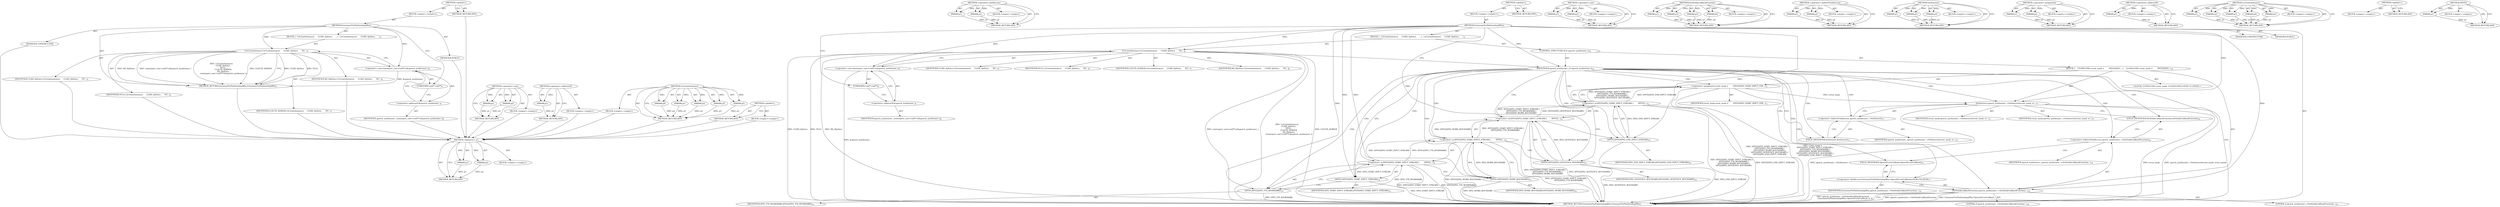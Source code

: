 digraph "SPFEI" {
vulnerable_6 [label=<(METHOD,&lt;global&gt;)<SUB>1</SUB>>];
vulnerable_7 [label=<(BLOCK,&lt;empty&gt;,&lt;empty&gt;)<SUB>1</SUB>>];
vulnerable_8 [label=<(METHOD,ExtensionTtsPlatformImplWin)<SUB>1</SUB>>];
vulnerable_9 [label=<(BLOCK,{
  CoCreateInstance(
      CLSID_SpVoice,
    ...,{
  CoCreateInstance(
      CLSID_SpVoice,
    ...)<SUB>3</SUB>>];
vulnerable_10 [label=<(CoCreateInstance,CoCreateInstance(
      CLSID_SpVoice,
      NU...)<SUB>4</SUB>>];
vulnerable_11 [label=<(IDENTIFIER,CLSID_SpVoice,CoCreateInstance(
      CLSID_SpVoice,
      NU...)<SUB>5</SUB>>];
vulnerable_12 [label=<(IDENTIFIER,NULL,CoCreateInstance(
      CLSID_SpVoice,
      NU...)<SUB>6</SUB>>];
vulnerable_13 [label=<(IDENTIFIER,CLSCTX_SERVER,CoCreateInstance(
      CLSID_SpVoice,
      NU...)<SUB>7</SUB>>];
vulnerable_14 [label=<(IDENTIFIER,IID_ISpVoice,CoCreateInstance(
      CLSID_SpVoice,
      NU...)<SUB>8</SUB>>];
vulnerable_15 [label=<(&lt;operator&gt;.cast,reinterpret_cast&lt;void**&gt;(&amp;speech_synthesizer_))<SUB>9</SUB>>];
vulnerable_16 [label=<(UNKNOWN,void**,void**)<SUB>9</SUB>>];
vulnerable_17 [label=<(&lt;operator&gt;.addressOf,&amp;speech_synthesizer_)<SUB>9</SUB>>];
vulnerable_18 [label=<(IDENTIFIER,speech_synthesizer_,reinterpret_cast&lt;void**&gt;(&amp;speech_synthesizer_))<SUB>9</SUB>>];
vulnerable_19 [label=<(MODIFIER,CONSTRUCTOR)>];
vulnerable_20 [label=<(MODIFIER,PUBLIC)>];
vulnerable_21 [label=<(METHOD_RETURN,ExtensionTtsPlatformImplWin.ExtensionTtsPlatformImplWin)<SUB>1</SUB>>];
vulnerable_23 [label=<(METHOD_RETURN,ANY)<SUB>1</SUB>>];
vulnerable_46 [label=<(METHOD,&lt;operator&gt;.cast)>];
vulnerable_47 [label=<(PARAM,p1)>];
vulnerable_48 [label=<(PARAM,p2)>];
vulnerable_49 [label=<(BLOCK,&lt;empty&gt;,&lt;empty&gt;)>];
vulnerable_50 [label=<(METHOD_RETURN,ANY)>];
vulnerable_51 [label=<(METHOD,&lt;operator&gt;.addressOf)>];
vulnerable_52 [label=<(PARAM,p1)>];
vulnerable_53 [label=<(BLOCK,&lt;empty&gt;,&lt;empty&gt;)>];
vulnerable_54 [label=<(METHOD_RETURN,ANY)>];
vulnerable_38 [label=<(METHOD,CoCreateInstance)>];
vulnerable_39 [label=<(PARAM,p1)>];
vulnerable_40 [label=<(PARAM,p2)>];
vulnerable_41 [label=<(PARAM,p3)>];
vulnerable_42 [label=<(PARAM,p4)>];
vulnerable_43 [label=<(PARAM,p5)>];
vulnerable_44 [label=<(BLOCK,&lt;empty&gt;,&lt;empty&gt;)>];
vulnerable_45 [label=<(METHOD_RETURN,ANY)>];
vulnerable_32 [label=<(METHOD,&lt;global&gt;)<SUB>1</SUB>>];
vulnerable_33 [label=<(BLOCK,&lt;empty&gt;,&lt;empty&gt;)>];
vulnerable_34 [label=<(METHOD_RETURN,ANY)>];
fixed_99 [label=<(METHOD,&lt;operator&gt;.or)>];
fixed_100 [label=<(PARAM,p1)>];
fixed_101 [label=<(PARAM,p2)>];
fixed_102 [label=<(BLOCK,&lt;empty&gt;,&lt;empty&gt;)>];
fixed_103 [label=<(METHOD_RETURN,ANY)>];
fixed_126 [label=<(METHOD,&lt;operator&gt;.fieldAccess)>];
fixed_127 [label=<(PARAM,p1)>];
fixed_128 [label=<(PARAM,p2)>];
fixed_129 [label=<(BLOCK,&lt;empty&gt;,&lt;empty&gt;)>];
fixed_130 [label=<(METHOD_RETURN,ANY)>];
fixed_6 [label=<(METHOD,&lt;global&gt;)<SUB>1</SUB>>];
fixed_7 [label=<(BLOCK,&lt;empty&gt;,&lt;empty&gt;)<SUB>1</SUB>>];
fixed_8 [label=<(METHOD,ExtensionTtsPlatformImplWin)<SUB>1</SUB>>];
fixed_9 [label=<(BLOCK,{
  CoCreateInstance(
      CLSID_SpVoice,
    ...,{
  CoCreateInstance(
      CLSID_SpVoice,
    ...)<SUB>3</SUB>>];
fixed_10 [label=<(CoCreateInstance,CoCreateInstance(
      CLSID_SpVoice,
      NU...)<SUB>4</SUB>>];
fixed_11 [label=<(IDENTIFIER,CLSID_SpVoice,CoCreateInstance(
      CLSID_SpVoice,
      NU...)<SUB>5</SUB>>];
fixed_12 [label=<(IDENTIFIER,NULL,CoCreateInstance(
      CLSID_SpVoice,
      NU...)<SUB>6</SUB>>];
fixed_13 [label=<(IDENTIFIER,CLSCTX_SERVER,CoCreateInstance(
      CLSID_SpVoice,
      NU...)<SUB>7</SUB>>];
fixed_14 [label=<(IDENTIFIER,IID_ISpVoice,CoCreateInstance(
      CLSID_SpVoice,
      NU...)<SUB>8</SUB>>];
fixed_15 [label=<(&lt;operator&gt;.cast,reinterpret_cast&lt;void**&gt;(&amp;speech_synthesizer_))<SUB>9</SUB>>];
fixed_16 [label=<(UNKNOWN,void**,void**)<SUB>9</SUB>>];
fixed_17 [label=<(&lt;operator&gt;.addressOf,&amp;speech_synthesizer_)<SUB>9</SUB>>];
fixed_18 [label=<(IDENTIFIER,speech_synthesizer_,reinterpret_cast&lt;void**&gt;(&amp;speech_synthesizer_))<SUB>9</SUB>>];
fixed_19 [label=<(CONTROL_STRUCTURE,IF,if (speech_synthesizer_))<SUB>10</SUB>>];
fixed_20 [label=<(IDENTIFIER,speech_synthesizer_,if (speech_synthesizer_))<SUB>10</SUB>>];
fixed_21 [label=<(BLOCK,{
    ULONGLONG event_mask =
        SPFEI(SPEI...,{
    ULONGLONG event_mask =
        SPFEI(SPEI...)<SUB>10</SUB>>];
fixed_22 [label="<(LOCAL,ULONGLONG event_mask: ULONGLONG)<SUB>11</SUB>>"];
fixed_23 [label=<(&lt;operator&gt;.assignment,event_mask =
        SPFEI(SPEI_START_INPUT_STR...)<SUB>11</SUB>>];
fixed_24 [label=<(IDENTIFIER,event_mask,event_mask =
        SPFEI(SPEI_START_INPUT_STR...)<SUB>11</SUB>>];
fixed_25 [label=<(&lt;operator&gt;.or,SPFEI(SPEI_START_INPUT_STREAM) |
        SPFEI(...)<SUB>12</SUB>>];
fixed_26 [label=<(&lt;operator&gt;.or,SPFEI(SPEI_START_INPUT_STREAM) |
        SPFEI(...)<SUB>12</SUB>>];
fixed_27 [label=<(&lt;operator&gt;.or,SPFEI(SPEI_START_INPUT_STREAM) |
        SPFEI(...)<SUB>12</SUB>>];
fixed_28 [label=<(&lt;operator&gt;.or,SPFEI(SPEI_START_INPUT_STREAM) |
        SPFEI(...)<SUB>12</SUB>>];
fixed_29 [label=<(SPFEI,SPFEI(SPEI_START_INPUT_STREAM))<SUB>12</SUB>>];
fixed_30 [label=<(IDENTIFIER,SPEI_START_INPUT_STREAM,SPFEI(SPEI_START_INPUT_STREAM))<SUB>12</SUB>>];
fixed_31 [label=<(SPFEI,SPFEI(SPEI_TTS_BOOKMARK))<SUB>13</SUB>>];
fixed_32 [label=<(IDENTIFIER,SPEI_TTS_BOOKMARK,SPFEI(SPEI_TTS_BOOKMARK))<SUB>13</SUB>>];
fixed_33 [label=<(SPFEI,SPFEI(SPEI_WORD_BOUNDARY))<SUB>14</SUB>>];
fixed_34 [label=<(IDENTIFIER,SPEI_WORD_BOUNDARY,SPFEI(SPEI_WORD_BOUNDARY))<SUB>14</SUB>>];
fixed_35 [label=<(SPFEI,SPFEI(SPEI_SENTENCE_BOUNDARY))<SUB>15</SUB>>];
fixed_36 [label=<(IDENTIFIER,SPEI_SENTENCE_BOUNDARY,SPFEI(SPEI_SENTENCE_BOUNDARY))<SUB>15</SUB>>];
fixed_37 [label=<(SPFEI,SPFEI(SPEI_END_INPUT_STREAM))<SUB>16</SUB>>];
fixed_38 [label=<(IDENTIFIER,SPEI_END_INPUT_STREAM,SPFEI(SPEI_END_INPUT_STREAM))<SUB>16</SUB>>];
fixed_39 [label=<(SetInterest,speech_synthesizer_-&gt;SetInterest(event_mask, ev...)<SUB>17</SUB>>];
fixed_40 [label=<(&lt;operator&gt;.indirectFieldAccess,speech_synthesizer_-&gt;SetInterest)<SUB>17</SUB>>];
fixed_41 [label=<(IDENTIFIER,speech_synthesizer_,speech_synthesizer_-&gt;SetInterest(event_mask, ev...)<SUB>17</SUB>>];
fixed_42 [label=<(FIELD_IDENTIFIER,SetInterest,SetInterest)<SUB>17</SUB>>];
fixed_43 [label=<(IDENTIFIER,event_mask,speech_synthesizer_-&gt;SetInterest(event_mask, ev...)<SUB>17</SUB>>];
fixed_44 [label=<(IDENTIFIER,event_mask,speech_synthesizer_-&gt;SetInterest(event_mask, ev...)<SUB>17</SUB>>];
fixed_45 [label=<(SetNotifyCallbackFunction,speech_synthesizer_-&gt;SetNotifyCallbackFunction(...)<SUB>18</SUB>>];
fixed_46 [label=<(&lt;operator&gt;.indirectFieldAccess,speech_synthesizer_-&gt;SetNotifyCallbackFunction)<SUB>18</SUB>>];
fixed_47 [label=<(IDENTIFIER,speech_synthesizer_,speech_synthesizer_-&gt;SetNotifyCallbackFunction(...)<SUB>18</SUB>>];
fixed_48 [label=<(FIELD_IDENTIFIER,SetNotifyCallbackFunction,SetNotifyCallbackFunction)<SUB>18</SUB>>];
fixed_49 [label="<(&lt;operator&gt;.fieldAccess,ExtensionTtsPlatformImplWin::SpeechEventCallback)<SUB>19</SUB>>"];
fixed_50 [label=<(IDENTIFIER,ExtensionTtsPlatformImplWin,speech_synthesizer_-&gt;SetNotifyCallbackFunction(...)<SUB>19</SUB>>];
fixed_51 [label=<(FIELD_IDENTIFIER,SpeechEventCallback,SpeechEventCallback)<SUB>19</SUB>>];
fixed_52 [label=<(LITERAL,0,speech_synthesizer_-&gt;SetNotifyCallbackFunction(...)<SUB>19</SUB>>];
fixed_53 [label=<(LITERAL,0,speech_synthesizer_-&gt;SetNotifyCallbackFunction(...)<SUB>19</SUB>>];
fixed_54 [label=<(MODIFIER,CONSTRUCTOR)>];
fixed_55 [label=<(MODIFIER,PUBLIC)>];
fixed_56 [label=<(METHOD_RETURN,ExtensionTtsPlatformImplWin.ExtensionTtsPlatformImplWin)<SUB>1</SUB>>];
fixed_58 [label=<(METHOD_RETURN,ANY)<SUB>1</SUB>>];
fixed_85 [label=<(METHOD,&lt;operator&gt;.cast)>];
fixed_86 [label=<(PARAM,p1)>];
fixed_87 [label=<(PARAM,p2)>];
fixed_88 [label=<(BLOCK,&lt;empty&gt;,&lt;empty&gt;)>];
fixed_89 [label=<(METHOD_RETURN,ANY)>];
fixed_119 [label=<(METHOD,SetNotifyCallbackFunction)>];
fixed_120 [label=<(PARAM,p1)>];
fixed_121 [label=<(PARAM,p2)>];
fixed_122 [label=<(PARAM,p3)>];
fixed_123 [label=<(PARAM,p4)>];
fixed_124 [label=<(BLOCK,&lt;empty&gt;,&lt;empty&gt;)>];
fixed_125 [label=<(METHOD_RETURN,ANY)>];
fixed_114 [label=<(METHOD,&lt;operator&gt;.indirectFieldAccess)>];
fixed_115 [label=<(PARAM,p1)>];
fixed_116 [label=<(PARAM,p2)>];
fixed_117 [label=<(BLOCK,&lt;empty&gt;,&lt;empty&gt;)>];
fixed_118 [label=<(METHOD_RETURN,ANY)>];
fixed_108 [label=<(METHOD,SetInterest)>];
fixed_109 [label=<(PARAM,p1)>];
fixed_110 [label=<(PARAM,p2)>];
fixed_111 [label=<(PARAM,p3)>];
fixed_112 [label=<(BLOCK,&lt;empty&gt;,&lt;empty&gt;)>];
fixed_113 [label=<(METHOD_RETURN,ANY)>];
fixed_94 [label=<(METHOD,&lt;operator&gt;.assignment)>];
fixed_95 [label=<(PARAM,p1)>];
fixed_96 [label=<(PARAM,p2)>];
fixed_97 [label=<(BLOCK,&lt;empty&gt;,&lt;empty&gt;)>];
fixed_98 [label=<(METHOD_RETURN,ANY)>];
fixed_90 [label=<(METHOD,&lt;operator&gt;.addressOf)>];
fixed_91 [label=<(PARAM,p1)>];
fixed_92 [label=<(BLOCK,&lt;empty&gt;,&lt;empty&gt;)>];
fixed_93 [label=<(METHOD_RETURN,ANY)>];
fixed_77 [label=<(METHOD,CoCreateInstance)>];
fixed_78 [label=<(PARAM,p1)>];
fixed_79 [label=<(PARAM,p2)>];
fixed_80 [label=<(PARAM,p3)>];
fixed_81 [label=<(PARAM,p4)>];
fixed_82 [label=<(PARAM,p5)>];
fixed_83 [label=<(BLOCK,&lt;empty&gt;,&lt;empty&gt;)>];
fixed_84 [label=<(METHOD_RETURN,ANY)>];
fixed_71 [label=<(METHOD,&lt;global&gt;)<SUB>1</SUB>>];
fixed_72 [label=<(BLOCK,&lt;empty&gt;,&lt;empty&gt;)>];
fixed_73 [label=<(METHOD_RETURN,ANY)>];
fixed_104 [label=<(METHOD,SPFEI)>];
fixed_105 [label=<(PARAM,p1)>];
fixed_106 [label=<(BLOCK,&lt;empty&gt;,&lt;empty&gt;)>];
fixed_107 [label=<(METHOD_RETURN,ANY)>];
vulnerable_6 -> vulnerable_7  [key=0, label="AST: "];
vulnerable_6 -> vulnerable_23  [key=0, label="AST: "];
vulnerable_6 -> vulnerable_23  [key=1, label="CFG: "];
vulnerable_7 -> vulnerable_8  [key=0, label="AST: "];
vulnerable_8 -> vulnerable_9  [key=0, label="AST: "];
vulnerable_8 -> vulnerable_19  [key=0, label="AST: "];
vulnerable_8 -> vulnerable_20  [key=0, label="AST: "];
vulnerable_8 -> vulnerable_21  [key=0, label="AST: "];
vulnerable_8 -> vulnerable_16  [key=0, label="CFG: "];
vulnerable_8 -> vulnerable_10  [key=0, label="DDG: "];
vulnerable_8 -> vulnerable_15  [key=0, label="DDG: "];
vulnerable_9 -> vulnerable_10  [key=0, label="AST: "];
vulnerable_10 -> vulnerable_11  [key=0, label="AST: "];
vulnerable_10 -> vulnerable_12  [key=0, label="AST: "];
vulnerable_10 -> vulnerable_13  [key=0, label="AST: "];
vulnerable_10 -> vulnerable_14  [key=0, label="AST: "];
vulnerable_10 -> vulnerable_15  [key=0, label="AST: "];
vulnerable_10 -> vulnerable_21  [key=0, label="CFG: "];
vulnerable_10 -> vulnerable_21  [key=1, label="DDG: CLSID_SpVoice"];
vulnerable_10 -> vulnerable_21  [key=2, label="DDG: NULL"];
vulnerable_10 -> vulnerable_21  [key=3, label="DDG: IID_ISpVoice"];
vulnerable_10 -> vulnerable_21  [key=4, label="DDG: reinterpret_cast&lt;void**&gt;(&amp;speech_synthesizer_)"];
vulnerable_10 -> vulnerable_21  [key=5, label="DDG: CoCreateInstance(
      CLSID_SpVoice,
      NULL,
       CLSCTX_SERVER,
       IID_ISpVoice,
       reinterpret_cast&lt;void**&gt;(&amp;speech_synthesizer_))"];
vulnerable_10 -> vulnerable_21  [key=6, label="DDG: CLSCTX_SERVER"];
vulnerable_11 -> fixed_99  [key=0];
vulnerable_12 -> fixed_99  [key=0];
vulnerable_13 -> fixed_99  [key=0];
vulnerable_14 -> fixed_99  [key=0];
vulnerable_15 -> vulnerable_16  [key=0, label="AST: "];
vulnerable_15 -> vulnerable_17  [key=0, label="AST: "];
vulnerable_15 -> vulnerable_10  [key=0, label="CFG: "];
vulnerable_15 -> vulnerable_21  [key=0, label="DDG: &amp;speech_synthesizer_"];
vulnerable_16 -> vulnerable_17  [key=0, label="CFG: "];
vulnerable_17 -> vulnerable_18  [key=0, label="AST: "];
vulnerable_17 -> vulnerable_15  [key=0, label="CFG: "];
vulnerable_18 -> fixed_99  [key=0];
vulnerable_19 -> fixed_99  [key=0];
vulnerable_20 -> fixed_99  [key=0];
vulnerable_21 -> fixed_99  [key=0];
vulnerable_23 -> fixed_99  [key=0];
vulnerable_46 -> vulnerable_47  [key=0, label="AST: "];
vulnerable_46 -> vulnerable_47  [key=1, label="DDG: "];
vulnerable_46 -> vulnerable_49  [key=0, label="AST: "];
vulnerable_46 -> vulnerable_48  [key=0, label="AST: "];
vulnerable_46 -> vulnerable_48  [key=1, label="DDG: "];
vulnerable_46 -> vulnerable_50  [key=0, label="AST: "];
vulnerable_46 -> vulnerable_50  [key=1, label="CFG: "];
vulnerable_47 -> vulnerable_50  [key=0, label="DDG: p1"];
vulnerable_48 -> vulnerable_50  [key=0, label="DDG: p2"];
vulnerable_49 -> fixed_99  [key=0];
vulnerable_50 -> fixed_99  [key=0];
vulnerable_51 -> vulnerable_52  [key=0, label="AST: "];
vulnerable_51 -> vulnerable_52  [key=1, label="DDG: "];
vulnerable_51 -> vulnerable_53  [key=0, label="AST: "];
vulnerable_51 -> vulnerable_54  [key=0, label="AST: "];
vulnerable_51 -> vulnerable_54  [key=1, label="CFG: "];
vulnerable_52 -> vulnerable_54  [key=0, label="DDG: p1"];
vulnerable_53 -> fixed_99  [key=0];
vulnerable_54 -> fixed_99  [key=0];
vulnerable_38 -> vulnerable_39  [key=0, label="AST: "];
vulnerable_38 -> vulnerable_39  [key=1, label="DDG: "];
vulnerable_38 -> vulnerable_44  [key=0, label="AST: "];
vulnerable_38 -> vulnerable_40  [key=0, label="AST: "];
vulnerable_38 -> vulnerable_40  [key=1, label="DDG: "];
vulnerable_38 -> vulnerable_45  [key=0, label="AST: "];
vulnerable_38 -> vulnerable_45  [key=1, label="CFG: "];
vulnerable_38 -> vulnerable_41  [key=0, label="AST: "];
vulnerable_38 -> vulnerable_41  [key=1, label="DDG: "];
vulnerable_38 -> vulnerable_42  [key=0, label="AST: "];
vulnerable_38 -> vulnerable_42  [key=1, label="DDG: "];
vulnerable_38 -> vulnerable_43  [key=0, label="AST: "];
vulnerable_38 -> vulnerable_43  [key=1, label="DDG: "];
vulnerable_39 -> vulnerable_45  [key=0, label="DDG: p1"];
vulnerable_40 -> vulnerable_45  [key=0, label="DDG: p2"];
vulnerable_41 -> vulnerable_45  [key=0, label="DDG: p3"];
vulnerable_42 -> vulnerable_45  [key=0, label="DDG: p4"];
vulnerable_43 -> vulnerable_45  [key=0, label="DDG: p5"];
vulnerable_44 -> fixed_99  [key=0];
vulnerable_45 -> fixed_99  [key=0];
vulnerable_32 -> vulnerable_33  [key=0, label="AST: "];
vulnerable_32 -> vulnerable_34  [key=0, label="AST: "];
vulnerable_32 -> vulnerable_34  [key=1, label="CFG: "];
vulnerable_33 -> fixed_99  [key=0];
vulnerable_34 -> fixed_99  [key=0];
fixed_99 -> fixed_100  [key=0, label="AST: "];
fixed_99 -> fixed_100  [key=1, label="DDG: "];
fixed_99 -> fixed_102  [key=0, label="AST: "];
fixed_99 -> fixed_101  [key=0, label="AST: "];
fixed_99 -> fixed_101  [key=1, label="DDG: "];
fixed_99 -> fixed_103  [key=0, label="AST: "];
fixed_99 -> fixed_103  [key=1, label="CFG: "];
fixed_100 -> fixed_103  [key=0, label="DDG: p1"];
fixed_101 -> fixed_103  [key=0, label="DDG: p2"];
fixed_126 -> fixed_127  [key=0, label="AST: "];
fixed_126 -> fixed_127  [key=1, label="DDG: "];
fixed_126 -> fixed_129  [key=0, label="AST: "];
fixed_126 -> fixed_128  [key=0, label="AST: "];
fixed_126 -> fixed_128  [key=1, label="DDG: "];
fixed_126 -> fixed_130  [key=0, label="AST: "];
fixed_126 -> fixed_130  [key=1, label="CFG: "];
fixed_127 -> fixed_130  [key=0, label="DDG: p1"];
fixed_128 -> fixed_130  [key=0, label="DDG: p2"];
fixed_6 -> fixed_7  [key=0, label="AST: "];
fixed_6 -> fixed_58  [key=0, label="AST: "];
fixed_6 -> fixed_58  [key=1, label="CFG: "];
fixed_7 -> fixed_8  [key=0, label="AST: "];
fixed_8 -> fixed_9  [key=0, label="AST: "];
fixed_8 -> fixed_54  [key=0, label="AST: "];
fixed_8 -> fixed_55  [key=0, label="AST: "];
fixed_8 -> fixed_56  [key=0, label="AST: "];
fixed_8 -> fixed_16  [key=0, label="CFG: "];
fixed_8 -> fixed_10  [key=0, label="DDG: "];
fixed_8 -> fixed_20  [key=0, label="DDG: "];
fixed_8 -> fixed_15  [key=0, label="DDG: "];
fixed_8 -> fixed_39  [key=0, label="DDG: "];
fixed_8 -> fixed_45  [key=0, label="DDG: "];
fixed_8 -> fixed_37  [key=0, label="DDG: "];
fixed_8 -> fixed_35  [key=0, label="DDG: "];
fixed_8 -> fixed_33  [key=0, label="DDG: "];
fixed_8 -> fixed_29  [key=0, label="DDG: "];
fixed_8 -> fixed_31  [key=0, label="DDG: "];
fixed_9 -> fixed_10  [key=0, label="AST: "];
fixed_9 -> fixed_19  [key=0, label="AST: "];
fixed_10 -> fixed_11  [key=0, label="AST: "];
fixed_10 -> fixed_12  [key=0, label="AST: "];
fixed_10 -> fixed_13  [key=0, label="AST: "];
fixed_10 -> fixed_14  [key=0, label="AST: "];
fixed_10 -> fixed_15  [key=0, label="AST: "];
fixed_10 -> fixed_20  [key=0, label="CFG: "];
fixed_10 -> fixed_56  [key=0, label="DDG: CLSID_SpVoice"];
fixed_10 -> fixed_56  [key=1, label="DDG: NULL"];
fixed_10 -> fixed_56  [key=2, label="DDG: IID_ISpVoice"];
fixed_10 -> fixed_56  [key=3, label="DDG: reinterpret_cast&lt;void**&gt;(&amp;speech_synthesizer_)"];
fixed_10 -> fixed_56  [key=4, label="DDG: CoCreateInstance(
      CLSID_SpVoice,
      NULL,
       CLSCTX_SERVER,
       IID_ISpVoice,
       reinterpret_cast&lt;void**&gt;(&amp;speech_synthesizer_))"];
fixed_10 -> fixed_56  [key=5, label="DDG: CLSCTX_SERVER"];
fixed_15 -> fixed_16  [key=0, label="AST: "];
fixed_15 -> fixed_17  [key=0, label="AST: "];
fixed_15 -> fixed_10  [key=0, label="CFG: "];
fixed_15 -> fixed_56  [key=0, label="DDG: &amp;speech_synthesizer_"];
fixed_16 -> fixed_17  [key=0, label="CFG: "];
fixed_17 -> fixed_18  [key=0, label="AST: "];
fixed_17 -> fixed_15  [key=0, label="CFG: "];
fixed_19 -> fixed_20  [key=0, label="AST: "];
fixed_19 -> fixed_21  [key=0, label="AST: "];
fixed_20 -> fixed_56  [key=0, label="CFG: "];
fixed_20 -> fixed_29  [key=0, label="CFG: "];
fixed_20 -> fixed_29  [key=1, label="CDG: "];
fixed_20 -> fixed_48  [key=0, label="CDG: "];
fixed_20 -> fixed_49  [key=0, label="CDG: "];
fixed_20 -> fixed_33  [key=0, label="CDG: "];
fixed_20 -> fixed_26  [key=0, label="CDG: "];
fixed_20 -> fixed_42  [key=0, label="CDG: "];
fixed_20 -> fixed_23  [key=0, label="CDG: "];
fixed_20 -> fixed_51  [key=0, label="CDG: "];
fixed_20 -> fixed_28  [key=0, label="CDG: "];
fixed_20 -> fixed_37  [key=0, label="CDG: "];
fixed_20 -> fixed_46  [key=0, label="CDG: "];
fixed_20 -> fixed_25  [key=0, label="CDG: "];
fixed_20 -> fixed_45  [key=0, label="CDG: "];
fixed_20 -> fixed_27  [key=0, label="CDG: "];
fixed_20 -> fixed_40  [key=0, label="CDG: "];
fixed_20 -> fixed_35  [key=0, label="CDG: "];
fixed_20 -> fixed_39  [key=0, label="CDG: "];
fixed_20 -> fixed_31  [key=0, label="CDG: "];
fixed_21 -> fixed_22  [key=0, label="AST: "];
fixed_21 -> fixed_23  [key=0, label="AST: "];
fixed_21 -> fixed_39  [key=0, label="AST: "];
fixed_21 -> fixed_45  [key=0, label="AST: "];
fixed_23 -> fixed_24  [key=0, label="AST: "];
fixed_23 -> fixed_25  [key=0, label="AST: "];
fixed_23 -> fixed_42  [key=0, label="CFG: "];
fixed_23 -> fixed_56  [key=0, label="DDG: SPFEI(SPEI_START_INPUT_STREAM) |
        SPFEI(SPEI_TTS_BOOKMARK) |
        SPFEI(SPEI_WORD_BOUNDARY) |
        SPFEI(SPEI_SENTENCE_BOUNDARY) |
        SPFEI(SPEI_END_INPUT_STREAM)"];
fixed_23 -> fixed_56  [key=1, label="DDG: event_mask =
        SPFEI(SPEI_START_INPUT_STREAM) |
        SPFEI(SPEI_TTS_BOOKMARK) |
        SPFEI(SPEI_WORD_BOUNDARY) |
        SPFEI(SPEI_SENTENCE_BOUNDARY) |
        SPFEI(SPEI_END_INPUT_STREAM)"];
fixed_23 -> fixed_39  [key=0, label="DDG: event_mask"];
fixed_25 -> fixed_26  [key=0, label="AST: "];
fixed_25 -> fixed_37  [key=0, label="AST: "];
fixed_25 -> fixed_23  [key=0, label="CFG: "];
fixed_25 -> fixed_23  [key=1, label="DDG: SPFEI(SPEI_START_INPUT_STREAM) |
        SPFEI(SPEI_TTS_BOOKMARK) |
        SPFEI(SPEI_WORD_BOUNDARY) |
        SPFEI(SPEI_SENTENCE_BOUNDARY)"];
fixed_25 -> fixed_23  [key=2, label="DDG: SPFEI(SPEI_END_INPUT_STREAM)"];
fixed_25 -> fixed_56  [key=0, label="DDG: SPFEI(SPEI_START_INPUT_STREAM) |
        SPFEI(SPEI_TTS_BOOKMARK) |
        SPFEI(SPEI_WORD_BOUNDARY) |
        SPFEI(SPEI_SENTENCE_BOUNDARY)"];
fixed_25 -> fixed_56  [key=1, label="DDG: SPFEI(SPEI_END_INPUT_STREAM)"];
fixed_26 -> fixed_27  [key=0, label="AST: "];
fixed_26 -> fixed_35  [key=0, label="AST: "];
fixed_26 -> fixed_37  [key=0, label="CFG: "];
fixed_26 -> fixed_56  [key=0, label="DDG: SPFEI(SPEI_START_INPUT_STREAM) |
        SPFEI(SPEI_TTS_BOOKMARK) |
        SPFEI(SPEI_WORD_BOUNDARY)"];
fixed_26 -> fixed_56  [key=1, label="DDG: SPFEI(SPEI_SENTENCE_BOUNDARY)"];
fixed_26 -> fixed_25  [key=0, label="DDG: SPFEI(SPEI_START_INPUT_STREAM) |
        SPFEI(SPEI_TTS_BOOKMARK) |
        SPFEI(SPEI_WORD_BOUNDARY)"];
fixed_26 -> fixed_25  [key=1, label="DDG: SPFEI(SPEI_SENTENCE_BOUNDARY)"];
fixed_27 -> fixed_28  [key=0, label="AST: "];
fixed_27 -> fixed_33  [key=0, label="AST: "];
fixed_27 -> fixed_35  [key=0, label="CFG: "];
fixed_27 -> fixed_56  [key=0, label="DDG: SPFEI(SPEI_START_INPUT_STREAM) |
        SPFEI(SPEI_TTS_BOOKMARK)"];
fixed_27 -> fixed_56  [key=1, label="DDG: SPFEI(SPEI_WORD_BOUNDARY)"];
fixed_27 -> fixed_26  [key=0, label="DDG: SPFEI(SPEI_START_INPUT_STREAM) |
        SPFEI(SPEI_TTS_BOOKMARK)"];
fixed_27 -> fixed_26  [key=1, label="DDG: SPFEI(SPEI_WORD_BOUNDARY)"];
fixed_28 -> fixed_29  [key=0, label="AST: "];
fixed_28 -> fixed_31  [key=0, label="AST: "];
fixed_28 -> fixed_33  [key=0, label="CFG: "];
fixed_28 -> fixed_56  [key=0, label="DDG: SPFEI(SPEI_START_INPUT_STREAM)"];
fixed_28 -> fixed_56  [key=1, label="DDG: SPFEI(SPEI_TTS_BOOKMARK)"];
fixed_28 -> fixed_27  [key=0, label="DDG: SPFEI(SPEI_START_INPUT_STREAM)"];
fixed_28 -> fixed_27  [key=1, label="DDG: SPFEI(SPEI_TTS_BOOKMARK)"];
fixed_29 -> fixed_30  [key=0, label="AST: "];
fixed_29 -> fixed_31  [key=0, label="CFG: "];
fixed_29 -> fixed_56  [key=0, label="DDG: SPEI_START_INPUT_STREAM"];
fixed_29 -> fixed_28  [key=0, label="DDG: SPEI_START_INPUT_STREAM"];
fixed_31 -> fixed_32  [key=0, label="AST: "];
fixed_31 -> fixed_28  [key=0, label="CFG: "];
fixed_31 -> fixed_28  [key=1, label="DDG: SPEI_TTS_BOOKMARK"];
fixed_31 -> fixed_56  [key=0, label="DDG: SPEI_TTS_BOOKMARK"];
fixed_33 -> fixed_34  [key=0, label="AST: "];
fixed_33 -> fixed_27  [key=0, label="CFG: "];
fixed_33 -> fixed_27  [key=1, label="DDG: SPEI_WORD_BOUNDARY"];
fixed_33 -> fixed_56  [key=0, label="DDG: SPEI_WORD_BOUNDARY"];
fixed_35 -> fixed_36  [key=0, label="AST: "];
fixed_35 -> fixed_26  [key=0, label="CFG: "];
fixed_35 -> fixed_26  [key=1, label="DDG: SPEI_SENTENCE_BOUNDARY"];
fixed_35 -> fixed_56  [key=0, label="DDG: SPEI_SENTENCE_BOUNDARY"];
fixed_37 -> fixed_38  [key=0, label="AST: "];
fixed_37 -> fixed_25  [key=0, label="CFG: "];
fixed_37 -> fixed_25  [key=1, label="DDG: SPEI_END_INPUT_STREAM"];
fixed_37 -> fixed_56  [key=0, label="DDG: SPEI_END_INPUT_STREAM"];
fixed_39 -> fixed_40  [key=0, label="AST: "];
fixed_39 -> fixed_43  [key=0, label="AST: "];
fixed_39 -> fixed_44  [key=0, label="AST: "];
fixed_39 -> fixed_48  [key=0, label="CFG: "];
fixed_39 -> fixed_56  [key=0, label="DDG: speech_synthesizer_-&gt;SetInterest"];
fixed_39 -> fixed_56  [key=1, label="DDG: event_mask"];
fixed_39 -> fixed_56  [key=2, label="DDG: speech_synthesizer_-&gt;SetInterest(event_mask, event_mask)"];
fixed_40 -> fixed_41  [key=0, label="AST: "];
fixed_40 -> fixed_42  [key=0, label="AST: "];
fixed_40 -> fixed_39  [key=0, label="CFG: "];
fixed_42 -> fixed_40  [key=0, label="CFG: "];
fixed_45 -> fixed_46  [key=0, label="AST: "];
fixed_45 -> fixed_49  [key=0, label="AST: "];
fixed_45 -> fixed_52  [key=0, label="AST: "];
fixed_45 -> fixed_53  [key=0, label="AST: "];
fixed_45 -> fixed_56  [key=0, label="CFG: "];
fixed_45 -> fixed_56  [key=1, label="DDG: speech_synthesizer_-&gt;SetNotifyCallbackFunction"];
fixed_45 -> fixed_56  [key=2, label="DDG: ExtensionTtsPlatformImplWin::SpeechEventCallback"];
fixed_45 -> fixed_56  [key=3, label="DDG: speech_synthesizer_-&gt;SetNotifyCallbackFunction(
        ExtensionTtsPlatformImplWin::SpeechEventCallback, 0, 0)"];
fixed_46 -> fixed_47  [key=0, label="AST: "];
fixed_46 -> fixed_48  [key=0, label="AST: "];
fixed_46 -> fixed_51  [key=0, label="CFG: "];
fixed_48 -> fixed_46  [key=0, label="CFG: "];
fixed_49 -> fixed_50  [key=0, label="AST: "];
fixed_49 -> fixed_51  [key=0, label="AST: "];
fixed_49 -> fixed_45  [key=0, label="CFG: "];
fixed_51 -> fixed_49  [key=0, label="CFG: "];
fixed_85 -> fixed_86  [key=0, label="AST: "];
fixed_85 -> fixed_86  [key=1, label="DDG: "];
fixed_85 -> fixed_88  [key=0, label="AST: "];
fixed_85 -> fixed_87  [key=0, label="AST: "];
fixed_85 -> fixed_87  [key=1, label="DDG: "];
fixed_85 -> fixed_89  [key=0, label="AST: "];
fixed_85 -> fixed_89  [key=1, label="CFG: "];
fixed_86 -> fixed_89  [key=0, label="DDG: p1"];
fixed_87 -> fixed_89  [key=0, label="DDG: p2"];
fixed_119 -> fixed_120  [key=0, label="AST: "];
fixed_119 -> fixed_120  [key=1, label="DDG: "];
fixed_119 -> fixed_124  [key=0, label="AST: "];
fixed_119 -> fixed_121  [key=0, label="AST: "];
fixed_119 -> fixed_121  [key=1, label="DDG: "];
fixed_119 -> fixed_125  [key=0, label="AST: "];
fixed_119 -> fixed_125  [key=1, label="CFG: "];
fixed_119 -> fixed_122  [key=0, label="AST: "];
fixed_119 -> fixed_122  [key=1, label="DDG: "];
fixed_119 -> fixed_123  [key=0, label="AST: "];
fixed_119 -> fixed_123  [key=1, label="DDG: "];
fixed_120 -> fixed_125  [key=0, label="DDG: p1"];
fixed_121 -> fixed_125  [key=0, label="DDG: p2"];
fixed_122 -> fixed_125  [key=0, label="DDG: p3"];
fixed_123 -> fixed_125  [key=0, label="DDG: p4"];
fixed_114 -> fixed_115  [key=0, label="AST: "];
fixed_114 -> fixed_115  [key=1, label="DDG: "];
fixed_114 -> fixed_117  [key=0, label="AST: "];
fixed_114 -> fixed_116  [key=0, label="AST: "];
fixed_114 -> fixed_116  [key=1, label="DDG: "];
fixed_114 -> fixed_118  [key=0, label="AST: "];
fixed_114 -> fixed_118  [key=1, label="CFG: "];
fixed_115 -> fixed_118  [key=0, label="DDG: p1"];
fixed_116 -> fixed_118  [key=0, label="DDG: p2"];
fixed_108 -> fixed_109  [key=0, label="AST: "];
fixed_108 -> fixed_109  [key=1, label="DDG: "];
fixed_108 -> fixed_112  [key=0, label="AST: "];
fixed_108 -> fixed_110  [key=0, label="AST: "];
fixed_108 -> fixed_110  [key=1, label="DDG: "];
fixed_108 -> fixed_113  [key=0, label="AST: "];
fixed_108 -> fixed_113  [key=1, label="CFG: "];
fixed_108 -> fixed_111  [key=0, label="AST: "];
fixed_108 -> fixed_111  [key=1, label="DDG: "];
fixed_109 -> fixed_113  [key=0, label="DDG: p1"];
fixed_110 -> fixed_113  [key=0, label="DDG: p2"];
fixed_111 -> fixed_113  [key=0, label="DDG: p3"];
fixed_94 -> fixed_95  [key=0, label="AST: "];
fixed_94 -> fixed_95  [key=1, label="DDG: "];
fixed_94 -> fixed_97  [key=0, label="AST: "];
fixed_94 -> fixed_96  [key=0, label="AST: "];
fixed_94 -> fixed_96  [key=1, label="DDG: "];
fixed_94 -> fixed_98  [key=0, label="AST: "];
fixed_94 -> fixed_98  [key=1, label="CFG: "];
fixed_95 -> fixed_98  [key=0, label="DDG: p1"];
fixed_96 -> fixed_98  [key=0, label="DDG: p2"];
fixed_90 -> fixed_91  [key=0, label="AST: "];
fixed_90 -> fixed_91  [key=1, label="DDG: "];
fixed_90 -> fixed_92  [key=0, label="AST: "];
fixed_90 -> fixed_93  [key=0, label="AST: "];
fixed_90 -> fixed_93  [key=1, label="CFG: "];
fixed_91 -> fixed_93  [key=0, label="DDG: p1"];
fixed_77 -> fixed_78  [key=0, label="AST: "];
fixed_77 -> fixed_78  [key=1, label="DDG: "];
fixed_77 -> fixed_83  [key=0, label="AST: "];
fixed_77 -> fixed_79  [key=0, label="AST: "];
fixed_77 -> fixed_79  [key=1, label="DDG: "];
fixed_77 -> fixed_84  [key=0, label="AST: "];
fixed_77 -> fixed_84  [key=1, label="CFG: "];
fixed_77 -> fixed_80  [key=0, label="AST: "];
fixed_77 -> fixed_80  [key=1, label="DDG: "];
fixed_77 -> fixed_81  [key=0, label="AST: "];
fixed_77 -> fixed_81  [key=1, label="DDG: "];
fixed_77 -> fixed_82  [key=0, label="AST: "];
fixed_77 -> fixed_82  [key=1, label="DDG: "];
fixed_78 -> fixed_84  [key=0, label="DDG: p1"];
fixed_79 -> fixed_84  [key=0, label="DDG: p2"];
fixed_80 -> fixed_84  [key=0, label="DDG: p3"];
fixed_81 -> fixed_84  [key=0, label="DDG: p4"];
fixed_82 -> fixed_84  [key=0, label="DDG: p5"];
fixed_71 -> fixed_72  [key=0, label="AST: "];
fixed_71 -> fixed_73  [key=0, label="AST: "];
fixed_71 -> fixed_73  [key=1, label="CFG: "];
fixed_104 -> fixed_105  [key=0, label="AST: "];
fixed_104 -> fixed_105  [key=1, label="DDG: "];
fixed_104 -> fixed_106  [key=0, label="AST: "];
fixed_104 -> fixed_107  [key=0, label="AST: "];
fixed_104 -> fixed_107  [key=1, label="CFG: "];
fixed_105 -> fixed_107  [key=0, label="DDG: p1"];
}
